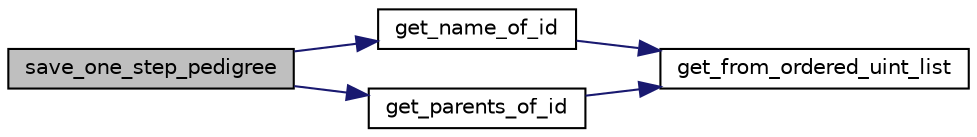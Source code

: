 digraph "save_one_step_pedigree"
{
 // LATEX_PDF_SIZE
  edge [fontname="Helvetica",fontsize="10",labelfontname="Helvetica",labelfontsize="10"];
  node [fontname="Helvetica",fontsize="10",shape=record];
  rankdir="LR";
  Node1 [label="save_one_step_pedigree",height=0.2,width=0.4,color="black", fillcolor="grey75", style="filled", fontcolor="black",tooltip="Print the parents of each genotype in the SimData to a file."];
  Node1 -> Node2 [color="midnightblue",fontsize="10",style="solid",fontname="Helvetica"];
  Node2 [label="get_name_of_id",height=0.2,width=0.4,color="black", fillcolor="white", style="filled",URL="$group__getters.html#ga6796dadab6ccc822dd82999961cfa9e5",tooltip="Returns the name of the genotype with a given id."];
  Node2 -> Node3 [color="midnightblue",fontsize="10",style="solid",fontname="Helvetica"];
  Node3 [label="get_from_ordered_uint_list",height=0.2,width=0.4,color="black", fillcolor="white", style="filled",URL="$group__supporters.html#gaa6943b0633c1744bacad62ab2bf68ebd",tooltip="Returns the located index in an array of integers where the integer is target."];
  Node1 -> Node4 [color="midnightblue",fontsize="10",style="solid",fontname="Helvetica"];
  Node4 [label="get_parents_of_id",height=0.2,width=0.4,color="black", fillcolor="white", style="filled",URL="$group__getters.html#ga229c9de94875ea41a23723d337f5f92f",tooltip="Saves the ids of the parents of a genotype with a particular id to the output array output."];
  Node4 -> Node3 [color="midnightblue",fontsize="10",style="solid",fontname="Helvetica"];
}
